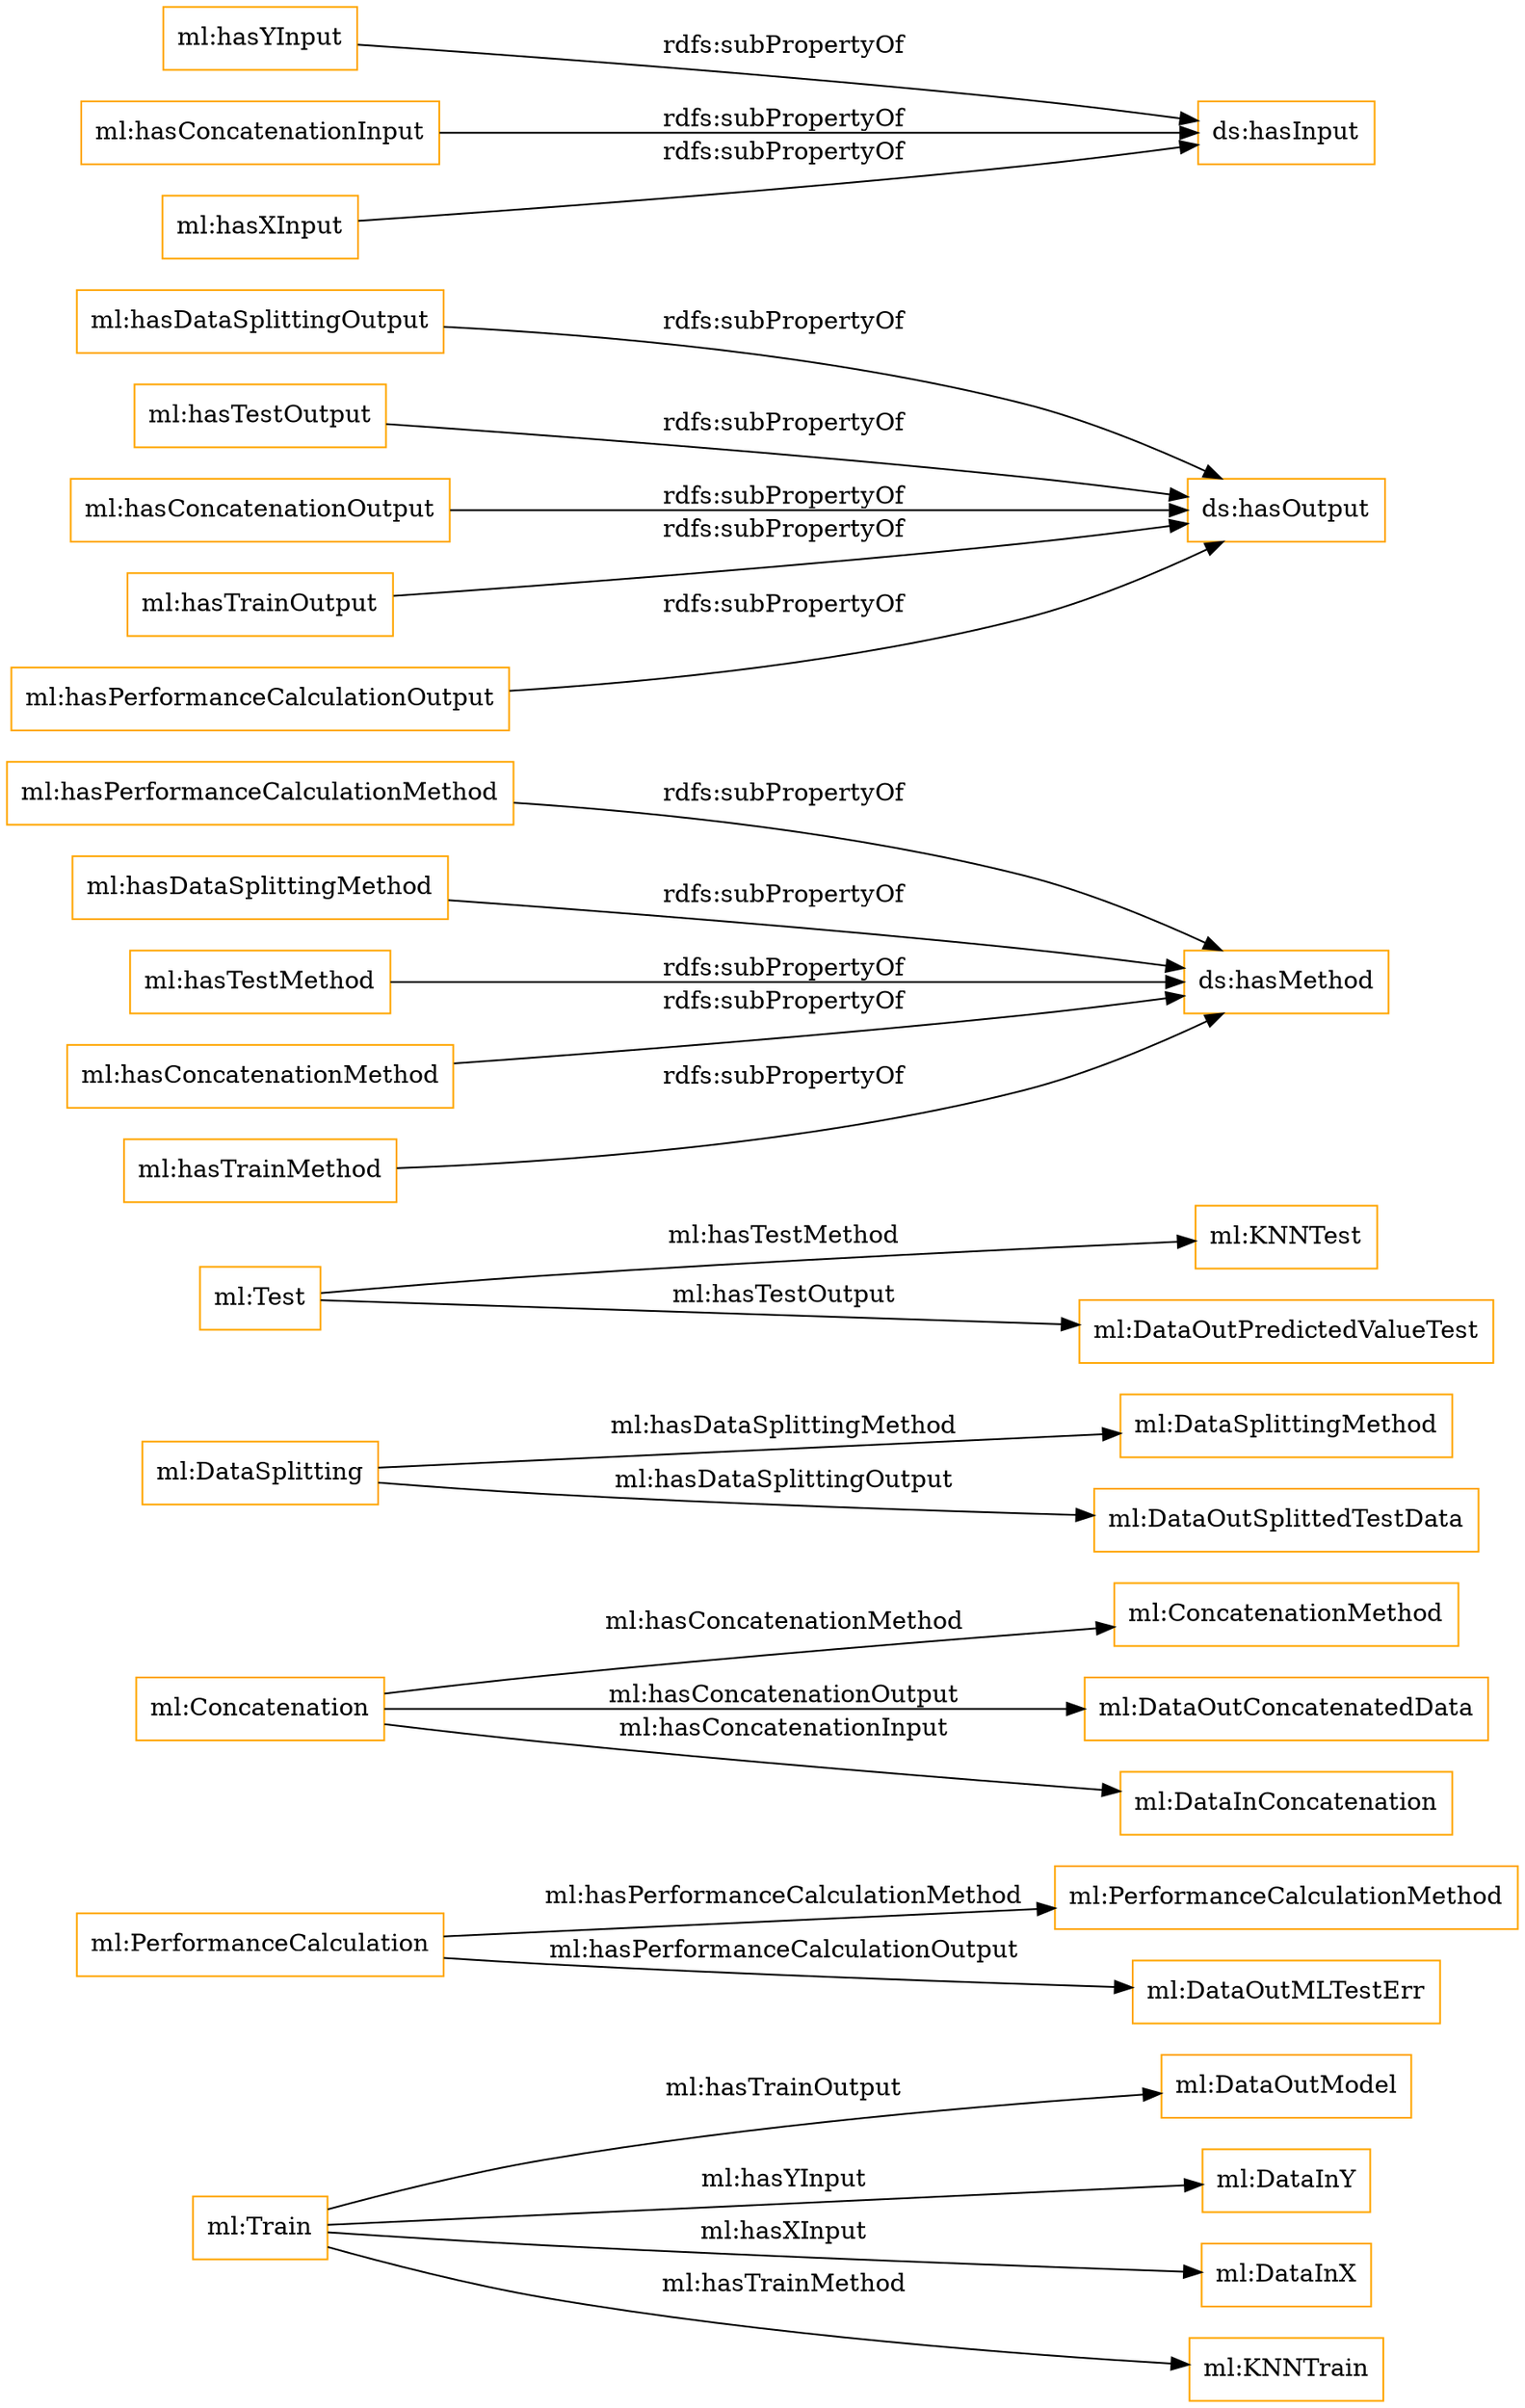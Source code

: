 digraph ar2dtool_diagram { 
rankdir=LR;
size="1501"
node [shape = rectangle, color="orange"]; "ml:DataOutModel" "ml:PerformanceCalculationMethod" "ml:Concatenation" "ml:ConcatenationMethod" "ml:DataInY" "ml:DataOutConcatenatedData" "ml:DataSplitting" "ml:KNNTest" "ml:Test" "ml:DataInX" "ml:DataSplittingMethod" "ml:Train" "ml:PerformanceCalculation" "ml:DataOutPredictedValueTest" "ml:KNNTrain" "ml:DataOutMLTestErr" "ml:DataInConcatenation" "ml:DataOutSplittedTestData" ; /*classes style*/
	"ml:hasPerformanceCalculationMethod" -> "ds:hasMethod" [ label = "rdfs:subPropertyOf" ];
	"ml:hasDataSplittingOutput" -> "ds:hasOutput" [ label = "rdfs:subPropertyOf" ];
	"ml:hasYInput" -> "ds:hasInput" [ label = "rdfs:subPropertyOf" ];
	"ml:hasTestOutput" -> "ds:hasOutput" [ label = "rdfs:subPropertyOf" ];
	"ml:hasConcatenationInput" -> "ds:hasInput" [ label = "rdfs:subPropertyOf" ];
	"ml:hasDataSplittingMethod" -> "ds:hasMethod" [ label = "rdfs:subPropertyOf" ];
	"ml:hasConcatenationOutput" -> "ds:hasOutput" [ label = "rdfs:subPropertyOf" ];
	"ml:hasTestMethod" -> "ds:hasMethod" [ label = "rdfs:subPropertyOf" ];
	"ml:hasXInput" -> "ds:hasInput" [ label = "rdfs:subPropertyOf" ];
	"ml:hasTrainOutput" -> "ds:hasOutput" [ label = "rdfs:subPropertyOf" ];
	"ml:hasConcatenationMethod" -> "ds:hasMethod" [ label = "rdfs:subPropertyOf" ];
	"ml:hasTrainMethod" -> "ds:hasMethod" [ label = "rdfs:subPropertyOf" ];
	"ml:hasPerformanceCalculationOutput" -> "ds:hasOutput" [ label = "rdfs:subPropertyOf" ];
	"ml:Test" -> "ml:DataOutPredictedValueTest" [ label = "ml:hasTestOutput" ];
	"ml:Concatenation" -> "ml:DataInConcatenation" [ label = "ml:hasConcatenationInput" ];
	"ml:Train" -> "ml:DataOutModel" [ label = "ml:hasTrainOutput" ];
	"ml:PerformanceCalculation" -> "ml:PerformanceCalculationMethod" [ label = "ml:hasPerformanceCalculationMethod" ];
	"ml:Test" -> "ml:KNNTest" [ label = "ml:hasTestMethod" ];
	"ml:DataSplitting" -> "ml:DataSplittingMethod" [ label = "ml:hasDataSplittingMethod" ];
	"ml:PerformanceCalculation" -> "ml:DataOutMLTestErr" [ label = "ml:hasPerformanceCalculationOutput" ];
	"ml:Train" -> "ml:DataInX" [ label = "ml:hasXInput" ];
	"ml:Concatenation" -> "ml:ConcatenationMethod" [ label = "ml:hasConcatenationMethod" ];
	"ml:DataSplitting" -> "ml:DataOutSplittedTestData" [ label = "ml:hasDataSplittingOutput" ];
	"ml:Train" -> "ml:KNNTrain" [ label = "ml:hasTrainMethod" ];
	"ml:Train" -> "ml:DataInY" [ label = "ml:hasYInput" ];
	"ml:Concatenation" -> "ml:DataOutConcatenatedData" [ label = "ml:hasConcatenationOutput" ];

}
